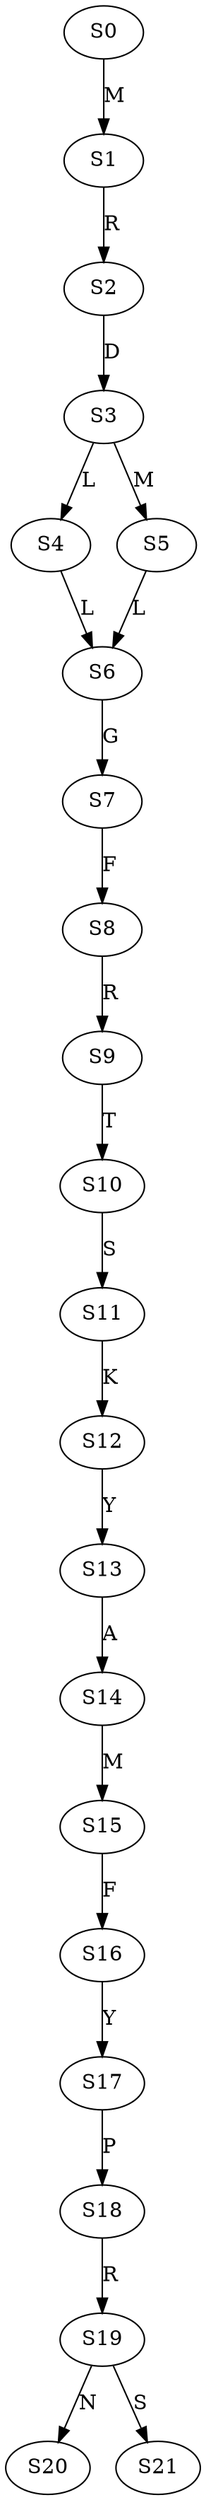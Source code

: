 strict digraph  {
	S0 -> S1 [ label = M ];
	S1 -> S2 [ label = R ];
	S2 -> S3 [ label = D ];
	S3 -> S4 [ label = L ];
	S3 -> S5 [ label = M ];
	S4 -> S6 [ label = L ];
	S5 -> S6 [ label = L ];
	S6 -> S7 [ label = G ];
	S7 -> S8 [ label = F ];
	S8 -> S9 [ label = R ];
	S9 -> S10 [ label = T ];
	S10 -> S11 [ label = S ];
	S11 -> S12 [ label = K ];
	S12 -> S13 [ label = Y ];
	S13 -> S14 [ label = A ];
	S14 -> S15 [ label = M ];
	S15 -> S16 [ label = F ];
	S16 -> S17 [ label = Y ];
	S17 -> S18 [ label = P ];
	S18 -> S19 [ label = R ];
	S19 -> S20 [ label = N ];
	S19 -> S21 [ label = S ];
}
